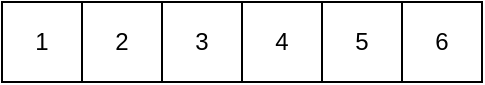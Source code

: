 <mxfile version="14.8.2" type="github">
  <diagram id="P3fmdcQCHubg3AQd1ES1" name="Page-1">
    <mxGraphModel dx="868" dy="480" grid="1" gridSize="10" guides="1" tooltips="1" connect="1" arrows="1" fold="1" page="1" pageScale="1" pageWidth="4681" pageHeight="3300" math="0" shadow="0">
      <root>
        <mxCell id="0" />
        <mxCell id="1" parent="0" />
        <mxCell id="T7n0-6yJsiRrRjr3KxRL-1" value="1" style="rounded=0;whiteSpace=wrap;html=1;aspect=fixed;" vertex="1" parent="1">
          <mxGeometry x="160" y="80" width="40" height="40" as="geometry" />
        </mxCell>
        <mxCell id="T7n0-6yJsiRrRjr3KxRL-2" value="2" style="rounded=0;whiteSpace=wrap;html=1;aspect=fixed;" vertex="1" parent="1">
          <mxGeometry x="200" y="80" width="40" height="40" as="geometry" />
        </mxCell>
        <mxCell id="T7n0-6yJsiRrRjr3KxRL-3" value="3" style="rounded=0;whiteSpace=wrap;html=1;aspect=fixed;" vertex="1" parent="1">
          <mxGeometry x="240" y="80" width="40" height="40" as="geometry" />
        </mxCell>
        <mxCell id="T7n0-6yJsiRrRjr3KxRL-4" value="4" style="rounded=0;whiteSpace=wrap;html=1;aspect=fixed;" vertex="1" parent="1">
          <mxGeometry x="280" y="80" width="40" height="40" as="geometry" />
        </mxCell>
        <mxCell id="T7n0-6yJsiRrRjr3KxRL-5" value="6" style="rounded=0;whiteSpace=wrap;html=1;aspect=fixed;" vertex="1" parent="1">
          <mxGeometry x="360" y="80" width="40" height="40" as="geometry" />
        </mxCell>
        <mxCell id="T7n0-6yJsiRrRjr3KxRL-6" value="5" style="rounded=0;whiteSpace=wrap;html=1;aspect=fixed;" vertex="1" parent="1">
          <mxGeometry x="320" y="80" width="40" height="40" as="geometry" />
        </mxCell>
      </root>
    </mxGraphModel>
  </diagram>
</mxfile>
